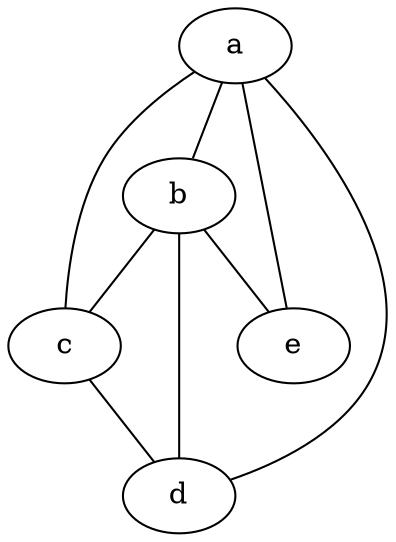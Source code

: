 graph graphname {
    a;
    b;
    c;
    d;
    e;
    a -- b;
    a -- c;
    a -- d;
    a -- e;
    b -- c;
    b -- d;
    b -- e;
    c -- d;
}